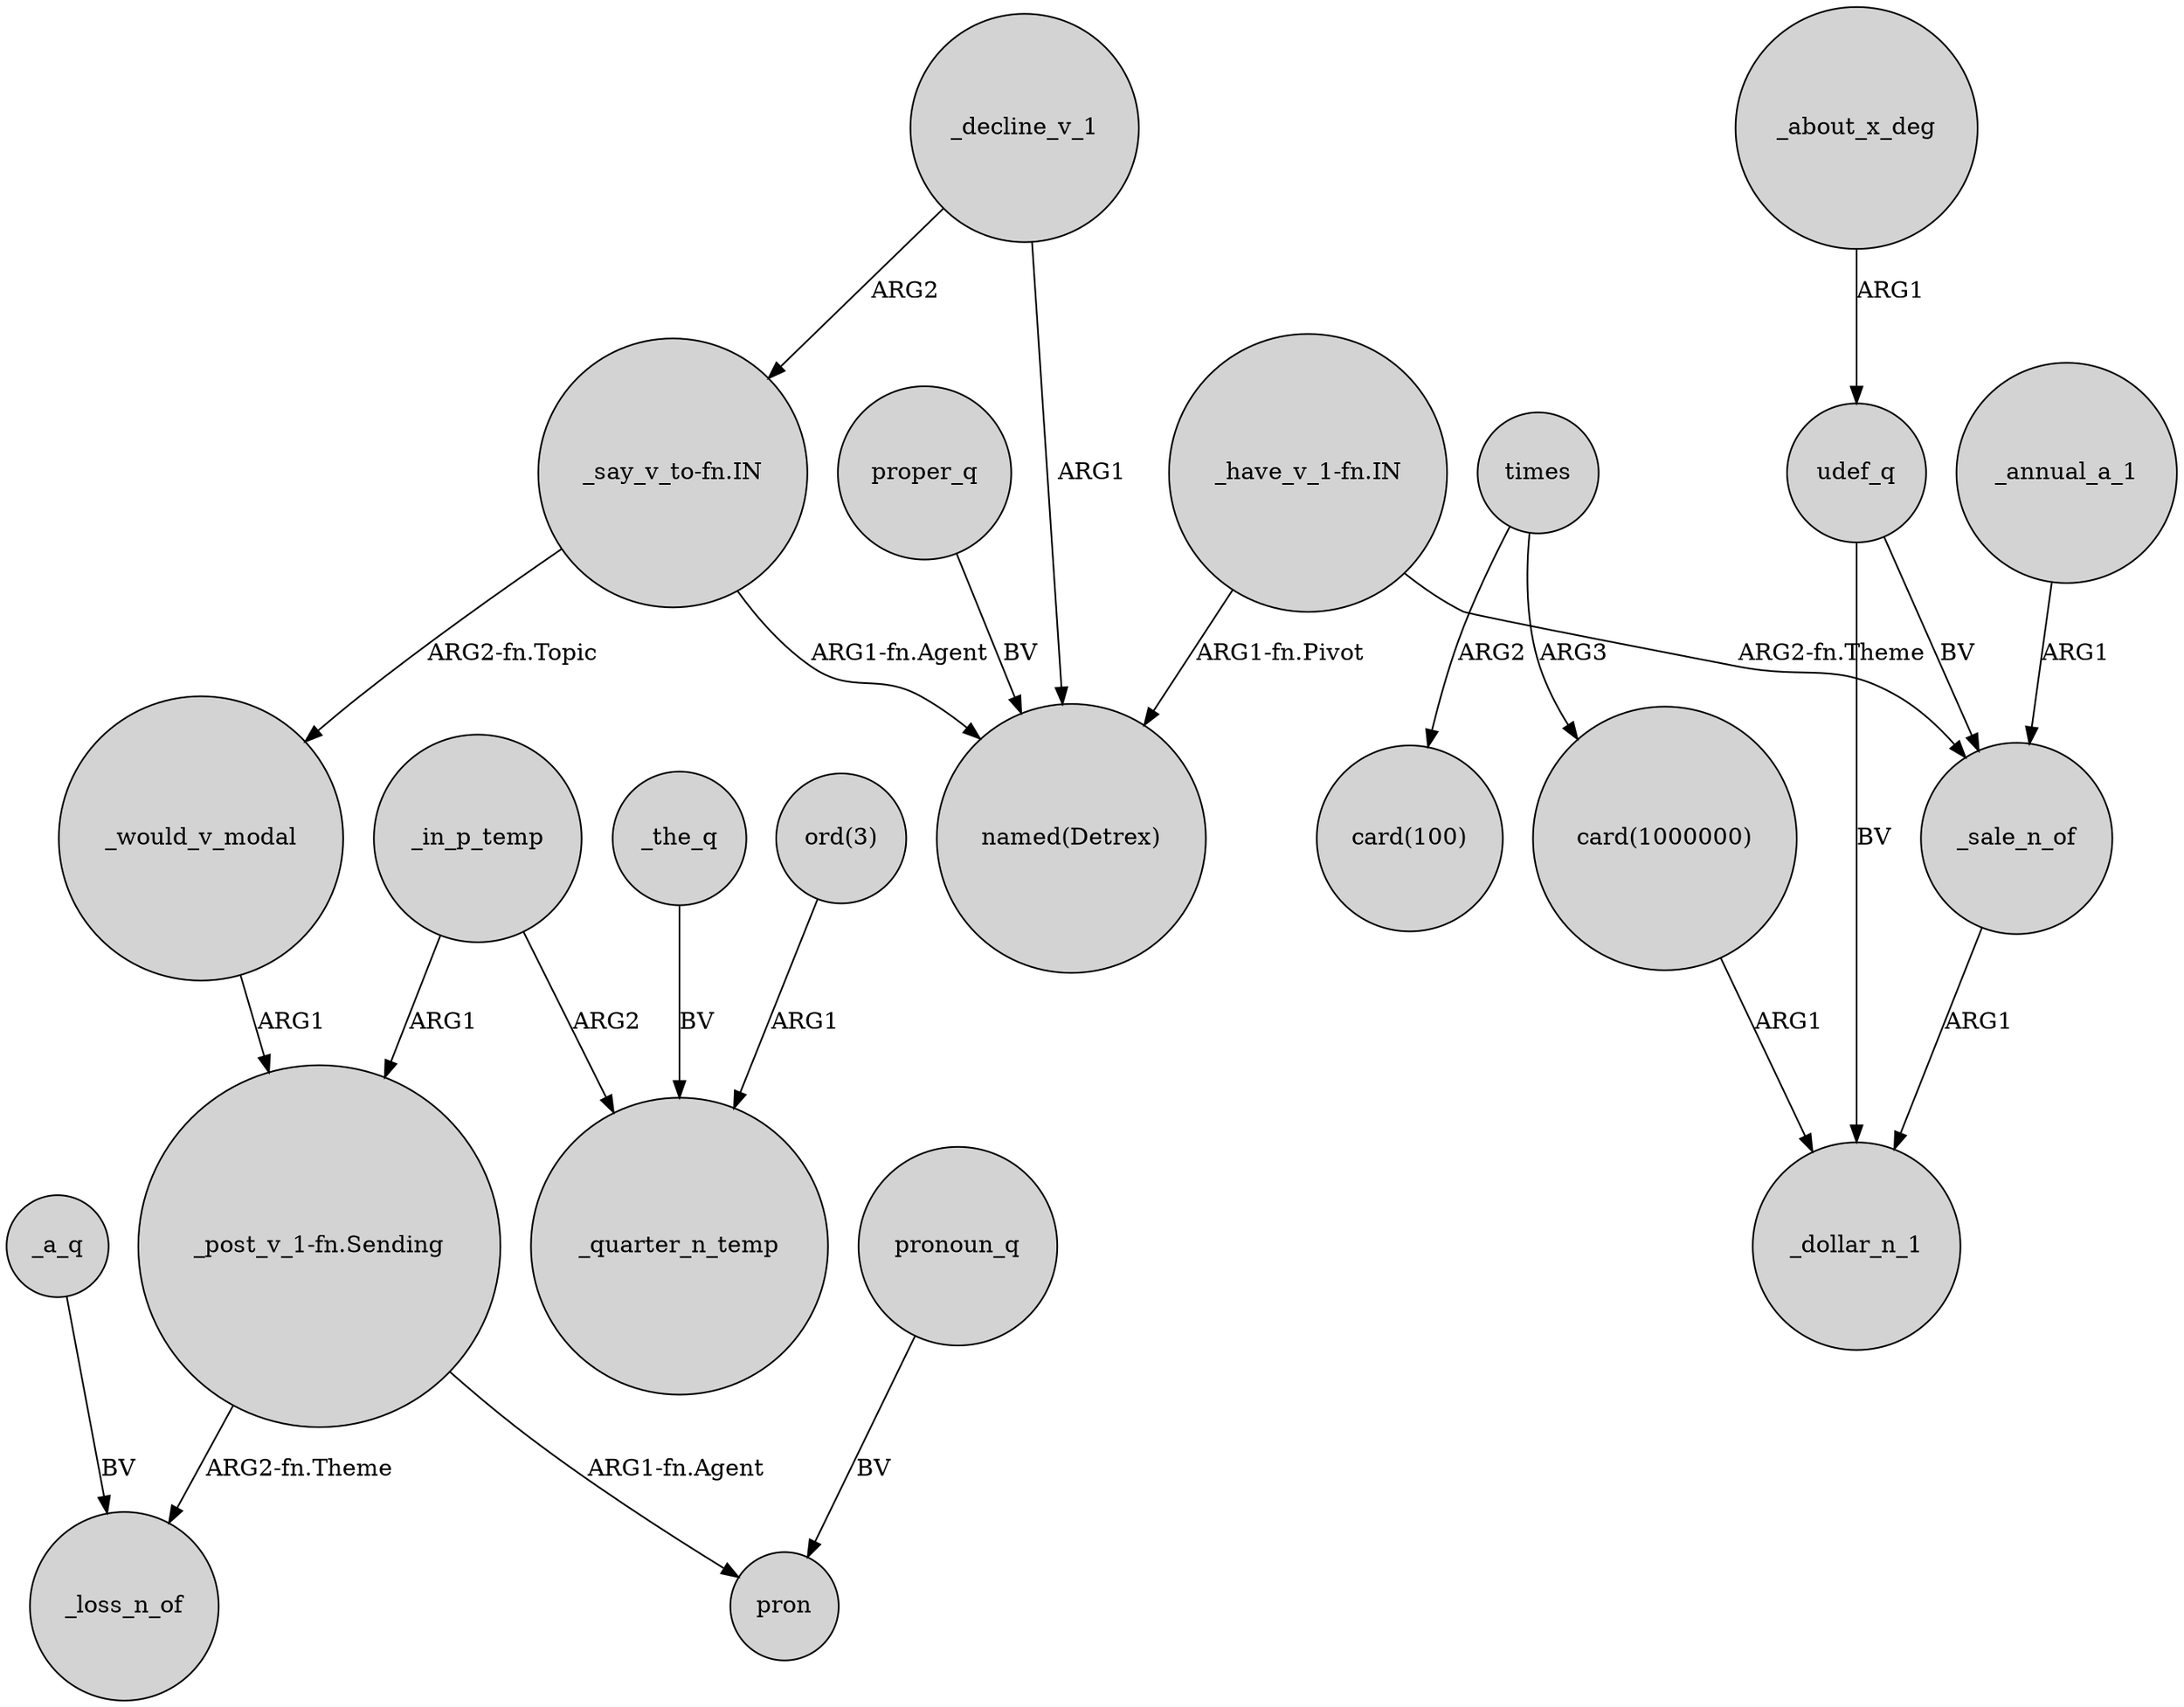 digraph {
	node [shape=circle style=filled]
	"_say_v_to-fn.IN" -> _would_v_modal [label="ARG2-fn.Topic"]
	"card(1000000)" -> _dollar_n_1 [label=ARG1]
	"_post_v_1-fn.Sending" -> _loss_n_of [label="ARG2-fn.Theme"]
	times -> "card(100)" [label=ARG2]
	_a_q -> _loss_n_of [label=BV]
	"_say_v_to-fn.IN" -> "named(Detrex)" [label="ARG1-fn.Agent"]
	_the_q -> _quarter_n_temp [label=BV]
	_in_p_temp -> "_post_v_1-fn.Sending" [label=ARG1]
	"_have_v_1-fn.IN" -> _sale_n_of [label="ARG2-fn.Theme"]
	_about_x_deg -> udef_q [label=ARG1]
	_sale_n_of -> _dollar_n_1 [label=ARG1]
	_in_p_temp -> _quarter_n_temp [label=ARG2]
	_decline_v_1 -> "_say_v_to-fn.IN" [label=ARG2]
	_annual_a_1 -> _sale_n_of [label=ARG1]
	pronoun_q -> pron [label=BV]
	"ord(3)" -> _quarter_n_temp [label=ARG1]
	times -> "card(1000000)" [label=ARG3]
	"_post_v_1-fn.Sending" -> pron [label="ARG1-fn.Agent"]
	udef_q -> _sale_n_of [label=BV]
	"_have_v_1-fn.IN" -> "named(Detrex)" [label="ARG1-fn.Pivot"]
	proper_q -> "named(Detrex)" [label=BV]
	_would_v_modal -> "_post_v_1-fn.Sending" [label=ARG1]
	udef_q -> _dollar_n_1 [label=BV]
	_decline_v_1 -> "named(Detrex)" [label=ARG1]
}
